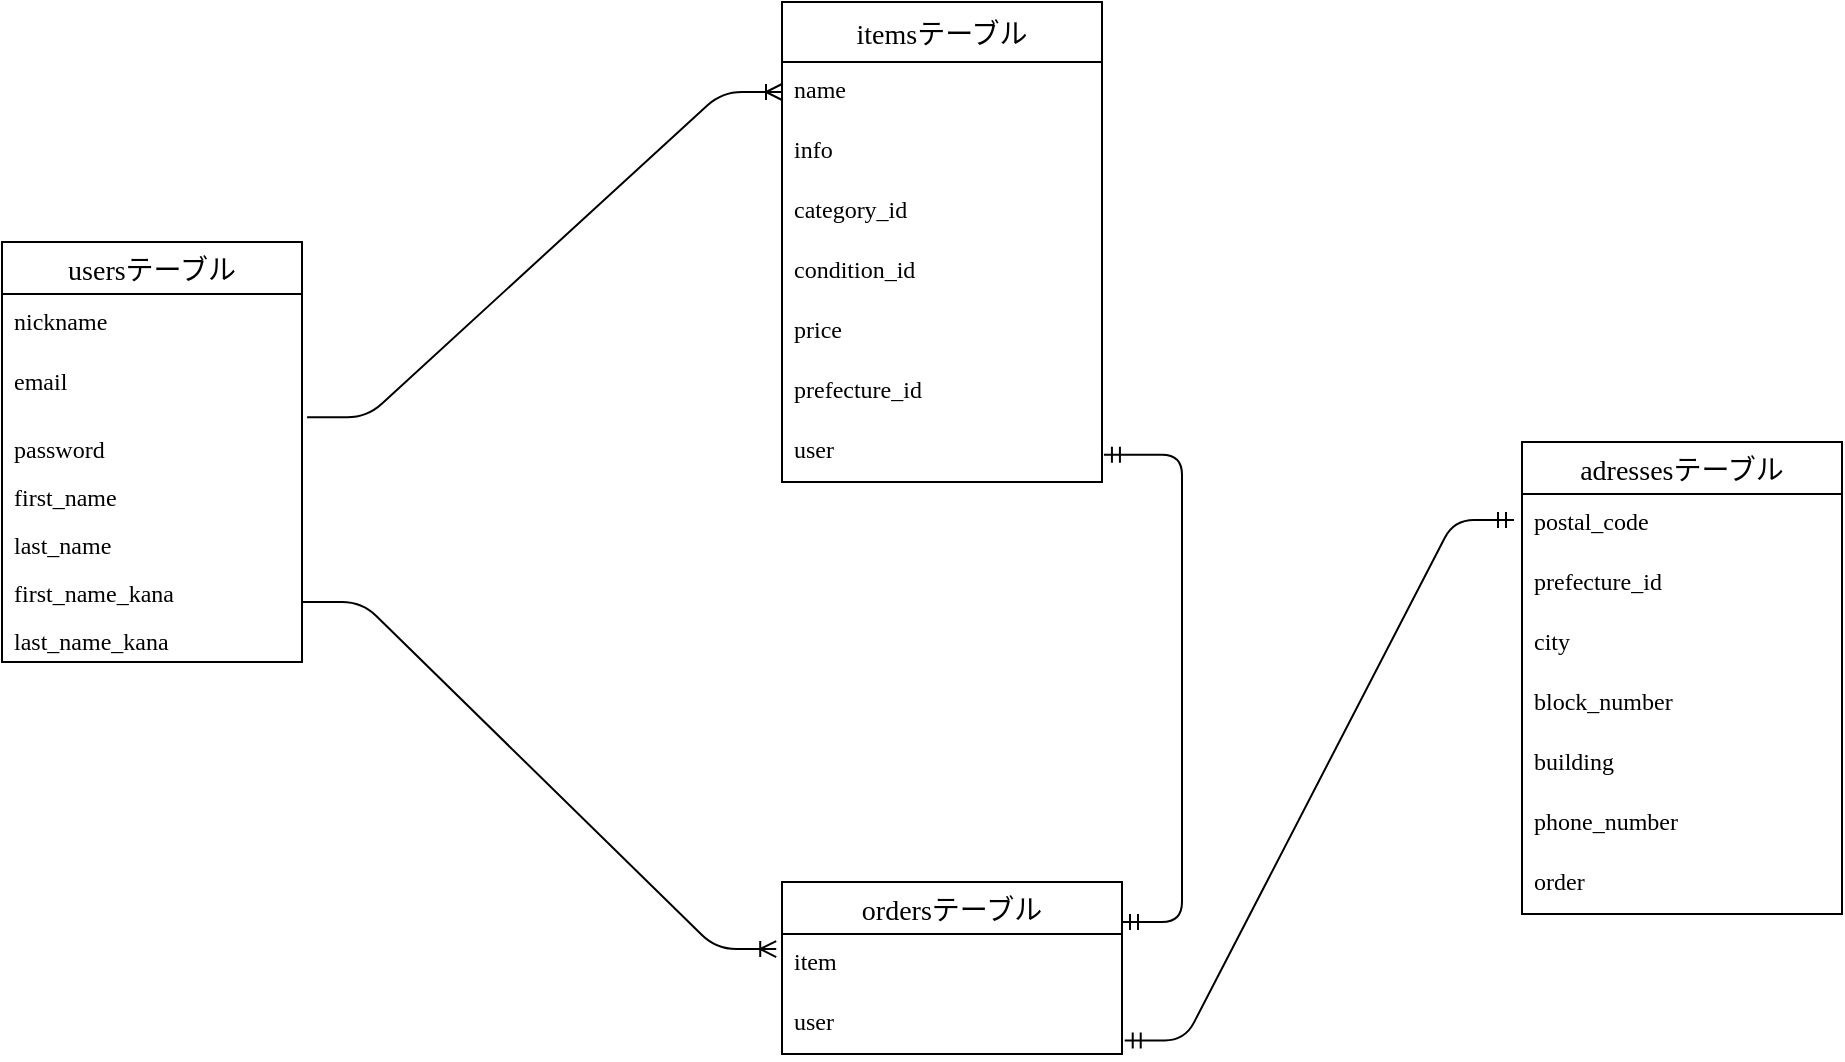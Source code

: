 <mxfile>
    <diagram id="4LPG1Af4XrNEFEFnlUSf" name="ページ1">
        <mxGraphModel dx="2260" dy="527" grid="1" gridSize="10" guides="1" tooltips="1" connect="0" arrows="1" fold="1" page="1" pageScale="1" pageWidth="827" pageHeight="1169" math="0" shadow="0">
            <root>
                <mxCell id="0"/>
                <mxCell id="1" parent="0"/>
                <mxCell id="174" value="usersテーブル" style="swimlane;fontStyle=0;childLayout=stackLayout;horizontal=1;startSize=26;horizontalStack=0;resizeParent=1;resizeParentMax=0;resizeLast=0;collapsible=1;marginBottom=0;align=center;fontSize=14;rounded=0;sketch=0;hachureGap=4;jiggle=2;curveFitting=1;strokeColor=default;fontFamily=Verdana;fillColor=none;" parent="1" vertex="1">
                    <mxGeometry x="-950" y="360" width="150" height="210" as="geometry"/>
                </mxCell>
                <mxCell id="175" value="nickname" style="text;strokeColor=none;fillColor=none;spacingLeft=4;spacingRight=4;overflow=hidden;rotatable=0;points=[[0,0.5],[1,0.5]];portConstraint=eastwest;fontSize=12;rounded=0;sketch=0;hachureGap=4;jiggle=2;curveFitting=1;fontFamily=Verdana;" parent="174" vertex="1">
                    <mxGeometry y="26" width="150" height="30" as="geometry"/>
                </mxCell>
                <mxCell id="176" value="email " style="text;strokeColor=none;fillColor=none;spacingLeft=4;spacingRight=4;overflow=hidden;rotatable=0;points=[[0,0.5],[1,0.5]];portConstraint=eastwest;fontSize=12;rounded=0;sketch=0;hachureGap=4;jiggle=2;curveFitting=1;fontFamily=Verdana;" parent="174" vertex="1">
                    <mxGeometry y="56" width="150" height="34" as="geometry"/>
                </mxCell>
                <mxCell id="177" value="password " style="text;strokeColor=none;fillColor=none;spacingLeft=4;spacingRight=4;overflow=hidden;rotatable=0;points=[[0,0.5],[1,0.5]];portConstraint=eastwest;fontSize=12;rounded=0;sketch=0;hachureGap=4;jiggle=2;curveFitting=1;fontFamily=Verdana;" parent="174" vertex="1">
                    <mxGeometry y="90" width="150" height="24" as="geometry"/>
                </mxCell>
                <mxCell id="181" value="first_name" style="text;strokeColor=none;fillColor=none;spacingLeft=4;spacingRight=4;overflow=hidden;rotatable=0;points=[[0,0.5],[1,0.5]];portConstraint=eastwest;fontSize=12;rounded=0;sketch=0;hachureGap=4;jiggle=2;curveFitting=1;fontFamily=Verdana;" parent="174" vertex="1">
                    <mxGeometry y="114" width="150" height="24" as="geometry"/>
                </mxCell>
                <mxCell id="182" value="last_name " style="text;strokeColor=none;fillColor=none;spacingLeft=4;spacingRight=4;overflow=hidden;rotatable=0;points=[[0,0.5],[1,0.5]];portConstraint=eastwest;fontSize=12;rounded=0;sketch=0;hachureGap=4;jiggle=2;curveFitting=1;fontFamily=Verdana;" parent="174" vertex="1">
                    <mxGeometry y="138" width="150" height="24" as="geometry"/>
                </mxCell>
                <mxCell id="183" value="first_name_kana " style="text;strokeColor=none;fillColor=none;spacingLeft=4;spacingRight=4;overflow=hidden;rotatable=0;points=[[0,0.5],[1,0.5]];portConstraint=eastwest;fontSize=12;rounded=0;sketch=0;hachureGap=4;jiggle=2;curveFitting=1;fontFamily=Verdana;" parent="174" vertex="1">
                    <mxGeometry y="162" width="150" height="24" as="geometry"/>
                </mxCell>
                <mxCell id="184" value="last_name_kana " style="text;strokeColor=none;fillColor=none;spacingLeft=4;spacingRight=4;overflow=hidden;rotatable=0;points=[[0,0.5],[1,0.5]];portConstraint=eastwest;fontSize=12;rounded=0;sketch=0;hachureGap=4;jiggle=2;curveFitting=1;fontFamily=Verdana;" parent="174" vertex="1">
                    <mxGeometry y="186" width="150" height="24" as="geometry"/>
                </mxCell>
                <mxCell id="192" value="" style="edgeStyle=entityRelationEdgeStyle;fontSize=12;html=1;endArrow=ERoneToMany;sketch=0;hachureGap=4;jiggle=2;curveFitting=1;fontFamily=Verdana;exitX=1.017;exitY=0.929;exitDx=0;exitDy=0;exitPerimeter=0;" parent="1" source="176" target="197" edge="1">
                    <mxGeometry width="100" height="100" relative="1" as="geometry">
                        <mxPoint x="-530" y="430" as="sourcePoint"/>
                        <mxPoint x="-520" y="438" as="targetPoint"/>
                    </mxGeometry>
                </mxCell>
                <mxCell id="194" value="itemsテーブル" style="swimlane;fontStyle=0;childLayout=stackLayout;horizontal=1;startSize=30;horizontalStack=0;resizeParent=1;resizeParentMax=0;resizeLast=0;collapsible=1;marginBottom=0;align=center;fontSize=14;rounded=0;sketch=0;hachureGap=4;jiggle=2;curveFitting=1;strokeColor=default;fontFamily=Verdana;fillColor=none;" parent="1" vertex="1">
                    <mxGeometry x="-560" y="240" width="160" height="240" as="geometry"/>
                </mxCell>
                <mxCell id="197" value="name" style="text;strokeColor=none;fillColor=none;spacingLeft=4;spacingRight=4;overflow=hidden;rotatable=0;points=[[0,0.5],[1,0.5]];portConstraint=eastwest;fontSize=12;rounded=0;sketch=0;hachureGap=4;jiggle=2;curveFitting=1;fontFamily=Verdana;" parent="194" vertex="1">
                    <mxGeometry y="30" width="160" height="30" as="geometry"/>
                </mxCell>
                <mxCell id="199" value="info " style="text;strokeColor=none;fillColor=none;spacingLeft=4;spacingRight=4;overflow=hidden;rotatable=0;points=[[0,0.5],[1,0.5]];portConstraint=eastwest;fontSize=12;rounded=0;sketch=0;hachureGap=4;jiggle=2;curveFitting=1;fontFamily=Verdana;" parent="194" vertex="1">
                    <mxGeometry y="60" width="160" height="30" as="geometry"/>
                </mxCell>
                <mxCell id="200" value="category_id " style="text;strokeColor=none;fillColor=none;spacingLeft=4;spacingRight=4;overflow=hidden;rotatable=0;points=[[0,0.5],[1,0.5]];portConstraint=eastwest;fontSize=12;rounded=0;sketch=0;hachureGap=4;jiggle=2;curveFitting=1;fontFamily=Verdana;" parent="194" vertex="1">
                    <mxGeometry y="90" width="160" height="30" as="geometry"/>
                </mxCell>
                <mxCell id="202" value="condition_id " style="text;strokeColor=none;fillColor=none;spacingLeft=4;spacingRight=4;overflow=hidden;rotatable=0;points=[[0,0.5],[1,0.5]];portConstraint=eastwest;fontSize=12;rounded=0;sketch=0;hachureGap=4;jiggle=2;curveFitting=1;fontFamily=Verdana;" parent="194" vertex="1">
                    <mxGeometry y="120" width="160" height="30" as="geometry"/>
                </mxCell>
                <mxCell id="203" value="price" style="text;strokeColor=none;fillColor=none;spacingLeft=4;spacingRight=4;overflow=hidden;rotatable=0;points=[[0,0.5],[1,0.5]];portConstraint=eastwest;fontSize=12;rounded=0;sketch=0;hachureGap=4;jiggle=2;curveFitting=1;fontFamily=Verdana;" parent="194" vertex="1">
                    <mxGeometry y="150" width="160" height="30" as="geometry"/>
                </mxCell>
                <mxCell id="204" value="prefecture_id" style="text;strokeColor=none;fillColor=none;spacingLeft=4;spacingRight=4;overflow=hidden;rotatable=0;points=[[0,0.5],[1,0.5]];portConstraint=eastwest;fontSize=12;rounded=0;sketch=0;hachureGap=4;jiggle=2;curveFitting=1;fontFamily=Verdana;" parent="194" vertex="1">
                    <mxGeometry y="180" width="160" height="30" as="geometry"/>
                </mxCell>
                <mxCell id="205" value="user" style="text;strokeColor=none;fillColor=none;spacingLeft=4;spacingRight=4;overflow=hidden;rotatable=0;points=[[0,0.5],[1,0.5]];portConstraint=eastwest;fontSize=12;rounded=0;sketch=0;hachureGap=4;jiggle=2;curveFitting=1;fontFamily=Verdana;" parent="194" vertex="1">
                    <mxGeometry y="210" width="160" height="30" as="geometry"/>
                </mxCell>
                <mxCell id="210" value="ordersテーブル" style="swimlane;fontStyle=0;childLayout=stackLayout;horizontal=1;startSize=26;horizontalStack=0;resizeParent=1;resizeParentMax=0;resizeLast=0;collapsible=1;marginBottom=0;align=center;fontSize=14;rounded=0;sketch=0;hachureGap=4;jiggle=2;curveFitting=1;strokeColor=default;fontFamily=Verdana;fillColor=none;" parent="1" vertex="1">
                    <mxGeometry x="-560" y="680" width="170" height="86" as="geometry"/>
                </mxCell>
                <mxCell id="213" value="item" style="text;strokeColor=none;fillColor=none;spacingLeft=4;spacingRight=4;overflow=hidden;rotatable=0;points=[[0,0.5],[1,0.5]];portConstraint=eastwest;fontSize=12;rounded=0;sketch=0;hachureGap=4;jiggle=2;curveFitting=1;fontFamily=Verdana;" parent="210" vertex="1">
                    <mxGeometry y="26" width="170" height="30" as="geometry"/>
                </mxCell>
                <mxCell id="244" value="user" style="text;strokeColor=none;fillColor=none;spacingLeft=4;spacingRight=4;overflow=hidden;rotatable=0;points=[[0,0.5],[1,0.5]];portConstraint=eastwest;fontSize=12;rounded=0;sketch=0;hachureGap=4;jiggle=2;curveFitting=1;fontFamily=Verdana;" parent="210" vertex="1">
                    <mxGeometry y="56" width="170" height="30" as="geometry"/>
                </mxCell>
                <mxCell id="218" value="adressesテーブル" style="swimlane;fontStyle=0;childLayout=stackLayout;horizontal=1;startSize=26;horizontalStack=0;resizeParent=1;resizeParentMax=0;resizeLast=0;collapsible=1;marginBottom=0;align=center;fontSize=14;rounded=0;sketch=0;hachureGap=4;jiggle=2;curveFitting=1;strokeColor=default;fontFamily=Verdana;fillColor=none;" parent="1" vertex="1">
                    <mxGeometry x="-190" y="460" width="160" height="236" as="geometry"/>
                </mxCell>
                <mxCell id="219" value="postal_code" style="text;strokeColor=none;fillColor=none;spacingLeft=4;spacingRight=4;overflow=hidden;rotatable=0;points=[[0,0.5],[1,0.5]];portConstraint=eastwest;fontSize=12;rounded=0;sketch=0;hachureGap=4;jiggle=2;curveFitting=1;fontFamily=Verdana;" parent="218" vertex="1">
                    <mxGeometry y="26" width="160" height="30" as="geometry"/>
                </mxCell>
                <mxCell id="220" value="prefecture_id" style="text;strokeColor=none;fillColor=none;spacingLeft=4;spacingRight=4;overflow=hidden;rotatable=0;points=[[0,0.5],[1,0.5]];portConstraint=eastwest;fontSize=12;rounded=0;sketch=0;hachureGap=4;jiggle=2;curveFitting=1;fontFamily=Verdana;" parent="218" vertex="1">
                    <mxGeometry y="56" width="160" height="30" as="geometry"/>
                </mxCell>
                <mxCell id="221" value="city" style="text;strokeColor=none;fillColor=none;spacingLeft=4;spacingRight=4;overflow=hidden;rotatable=0;points=[[0,0.5],[1,0.5]];portConstraint=eastwest;fontSize=12;rounded=0;sketch=0;hachureGap=4;jiggle=2;curveFitting=1;fontFamily=Verdana;" parent="218" vertex="1">
                    <mxGeometry y="86" width="160" height="30" as="geometry"/>
                </mxCell>
                <mxCell id="246" value="block_number" style="text;strokeColor=none;fillColor=none;spacingLeft=4;spacingRight=4;overflow=hidden;rotatable=0;points=[[0,0.5],[1,0.5]];portConstraint=eastwest;fontSize=12;rounded=0;sketch=0;hachureGap=4;jiggle=2;curveFitting=1;fontFamily=Verdana;" parent="218" vertex="1">
                    <mxGeometry y="116" width="160" height="30" as="geometry"/>
                </mxCell>
                <mxCell id="247" value="building " style="text;strokeColor=none;fillColor=none;spacingLeft=4;spacingRight=4;overflow=hidden;rotatable=0;points=[[0,0.5],[1,0.5]];portConstraint=eastwest;fontSize=12;rounded=0;sketch=0;hachureGap=4;jiggle=2;curveFitting=1;fontFamily=Verdana;" parent="218" vertex="1">
                    <mxGeometry y="146" width="160" height="30" as="geometry"/>
                </mxCell>
                <mxCell id="248" value="phone_number " style="text;strokeColor=none;fillColor=none;spacingLeft=4;spacingRight=4;overflow=hidden;rotatable=0;points=[[0,0.5],[1,0.5]];portConstraint=eastwest;fontSize=12;rounded=0;sketch=0;hachureGap=4;jiggle=2;curveFitting=1;fontFamily=Verdana;" parent="218" vertex="1">
                    <mxGeometry y="176" width="160" height="30" as="geometry"/>
                </mxCell>
                <mxCell id="249" value="order" style="text;strokeColor=none;fillColor=none;spacingLeft=4;spacingRight=4;overflow=hidden;rotatable=0;points=[[0,0.5],[1,0.5]];portConstraint=eastwest;fontSize=12;rounded=0;sketch=0;hachureGap=4;jiggle=2;curveFitting=1;fontFamily=Verdana;" parent="218" vertex="1">
                    <mxGeometry y="206" width="160" height="30" as="geometry"/>
                </mxCell>
                <mxCell id="222" value="" style="edgeStyle=entityRelationEdgeStyle;fontSize=12;html=1;endArrow=ERoneToMany;sketch=0;hachureGap=4;jiggle=2;curveFitting=1;fontFamily=Verdana;entryX=-0.017;entryY=0.251;entryDx=0;entryDy=0;entryPerimeter=0;" parent="1" target="213" edge="1">
                    <mxGeometry width="100" height="100" relative="1" as="geometry">
                        <mxPoint x="-800" y="540" as="sourcePoint"/>
                        <mxPoint x="-430" y="600" as="targetPoint"/>
                    </mxGeometry>
                </mxCell>
                <mxCell id="242" value="" style="edgeStyle=entityRelationEdgeStyle;fontSize=12;html=1;endArrow=ERmandOne;startArrow=ERmandOne;sketch=0;hachureGap=4;jiggle=2;curveFitting=1;fontFamily=Verdana;entryX=-0.025;entryY=0.433;entryDx=0;entryDy=0;entryPerimeter=0;exitX=1.008;exitY=0.773;exitDx=0;exitDy=0;exitPerimeter=0;" parent="1" target="219" edge="1" source="244">
                    <mxGeometry width="100" height="100" relative="1" as="geometry">
                        <mxPoint x="-399.04" y="782.8" as="sourcePoint"/>
                        <mxPoint x="-300" y="190" as="targetPoint"/>
                    </mxGeometry>
                </mxCell>
                <mxCell id="243" value="" style="edgeStyle=entityRelationEdgeStyle;fontSize=12;html=1;endArrow=ERmandOne;startArrow=ERmandOne;sketch=0;hachureGap=4;jiggle=2;curveFitting=1;fontFamily=Verdana;entryX=1.006;entryY=0.547;entryDx=0;entryDy=0;entryPerimeter=0;" parent="1" target="205" edge="1">
                    <mxGeometry width="100" height="100" relative="1" as="geometry">
                        <mxPoint x="-390" y="700" as="sourcePoint"/>
                        <mxPoint x="-430" y="470" as="targetPoint"/>
                    </mxGeometry>
                </mxCell>
            </root>
        </mxGraphModel>
    </diagram>
</mxfile>